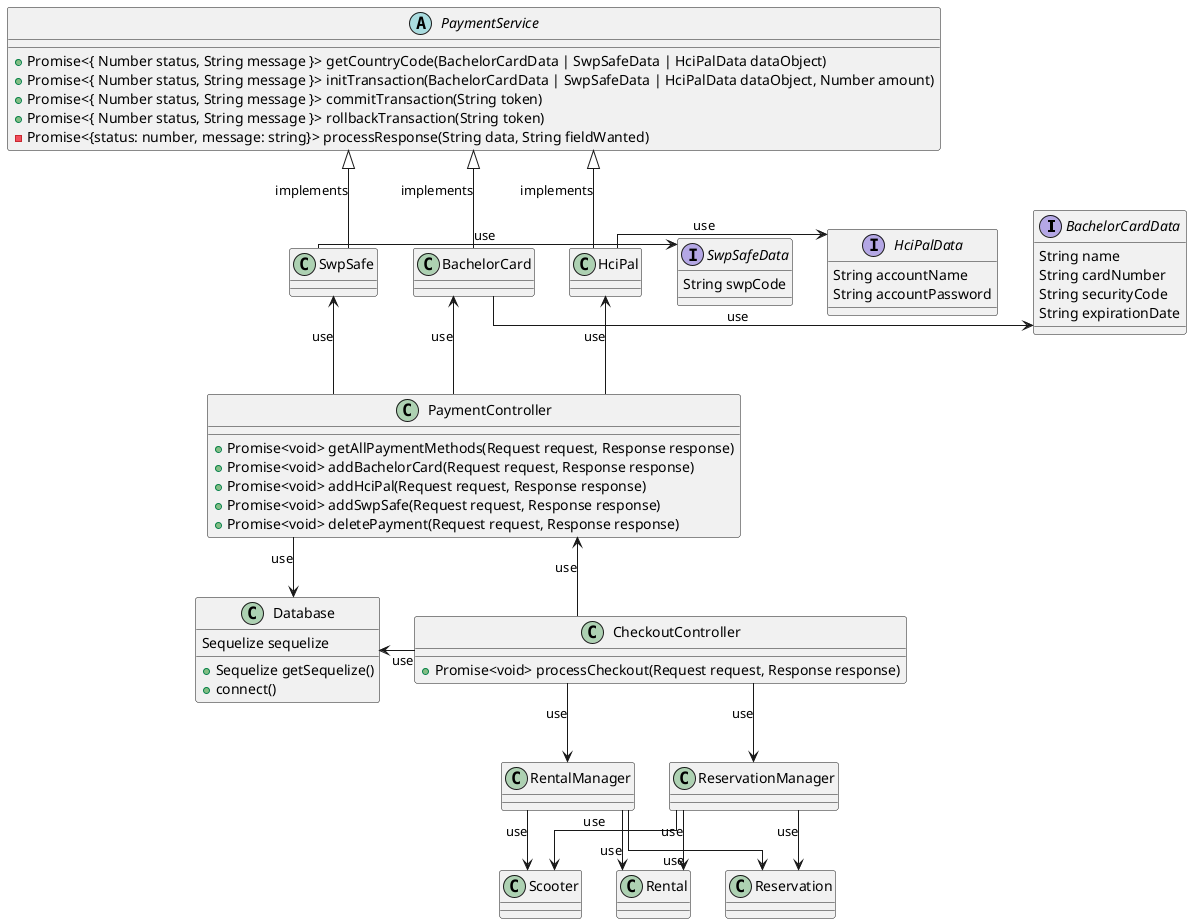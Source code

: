 @startuml Payment Class Diagram
skinparam linetype ortho

interface BachelorCardData {
    String name
    String cardNumber
    String securityCode
    String expirationDate
}

interface SwpSafeData {
    String swpCode
}

interface HciPalData {
    String accountName
    String accountPassword
}

abstract PaymentService {
    + Promise<{ Number status, String message }> getCountryCode(BachelorCardData | SwpSafeData | HciPalData dataObject)
    + Promise<{ Number status, String message }> initTransaction(BachelorCardData | SwpSafeData | HciPalData dataObject, Number amount)
    + Promise<{ Number status, String message }> commitTransaction(String token)
    + Promise<{ Number status, String message }> rollbackTransaction(String token)
    - Promise<{status: number, message: string}> processResponse(String data, String fieldWanted)
}

class BachelorCard

class HciPal

class SwpSafe

class Scooter

class Rental

class Reservation

class Database {
    Sequelize sequelize

    + Sequelize getSequelize()
    + connect()
}

class PaymentController {
    + Promise<void> getAllPaymentMethods(Request request, Response response)
    + Promise<void> addBachelorCard(Request request, Response response)
    + Promise<void> addHciPal(Request request, Response response)
    + Promise<void> addSwpSafe(Request request, Response response)
    + Promise<void> deletePayment(Request request, Response response)
}

class CheckoutController {
    + Promise<void> processCheckout(Request request, Response response)
}

class RentalManager {

}

class ReservationManager {

}

PaymentService <|-- BachelorCard : implements
PaymentService <|-- HciPal : implements
PaymentService <|-- SwpSafe : implements

PaymentController -u-> BachelorCard : use
PaymentController -u-> HciPal : use
PaymentController -u-> SwpSafe : use
PaymentController -d-> Database : use

CheckoutController -l-> Database : use
CheckoutController -d-> RentalManager : use
CheckoutController -d-> ReservationManager : use
CheckoutController -u-> PaymentController : use

HciPal -r-> HciPalData : use
BachelorCard -r-> BachelorCardData : use
SwpSafe -r-> SwpSafeData : use

RentalManager -d-> Scooter : use
RentalManager -d-> Reservation : use
RentalManager -d-> Rental : use

ReservationManager -d-> Scooter : use
ReservationManager -d-> Reservation : use
ReservationManager -d-> Rental : use

@enduml